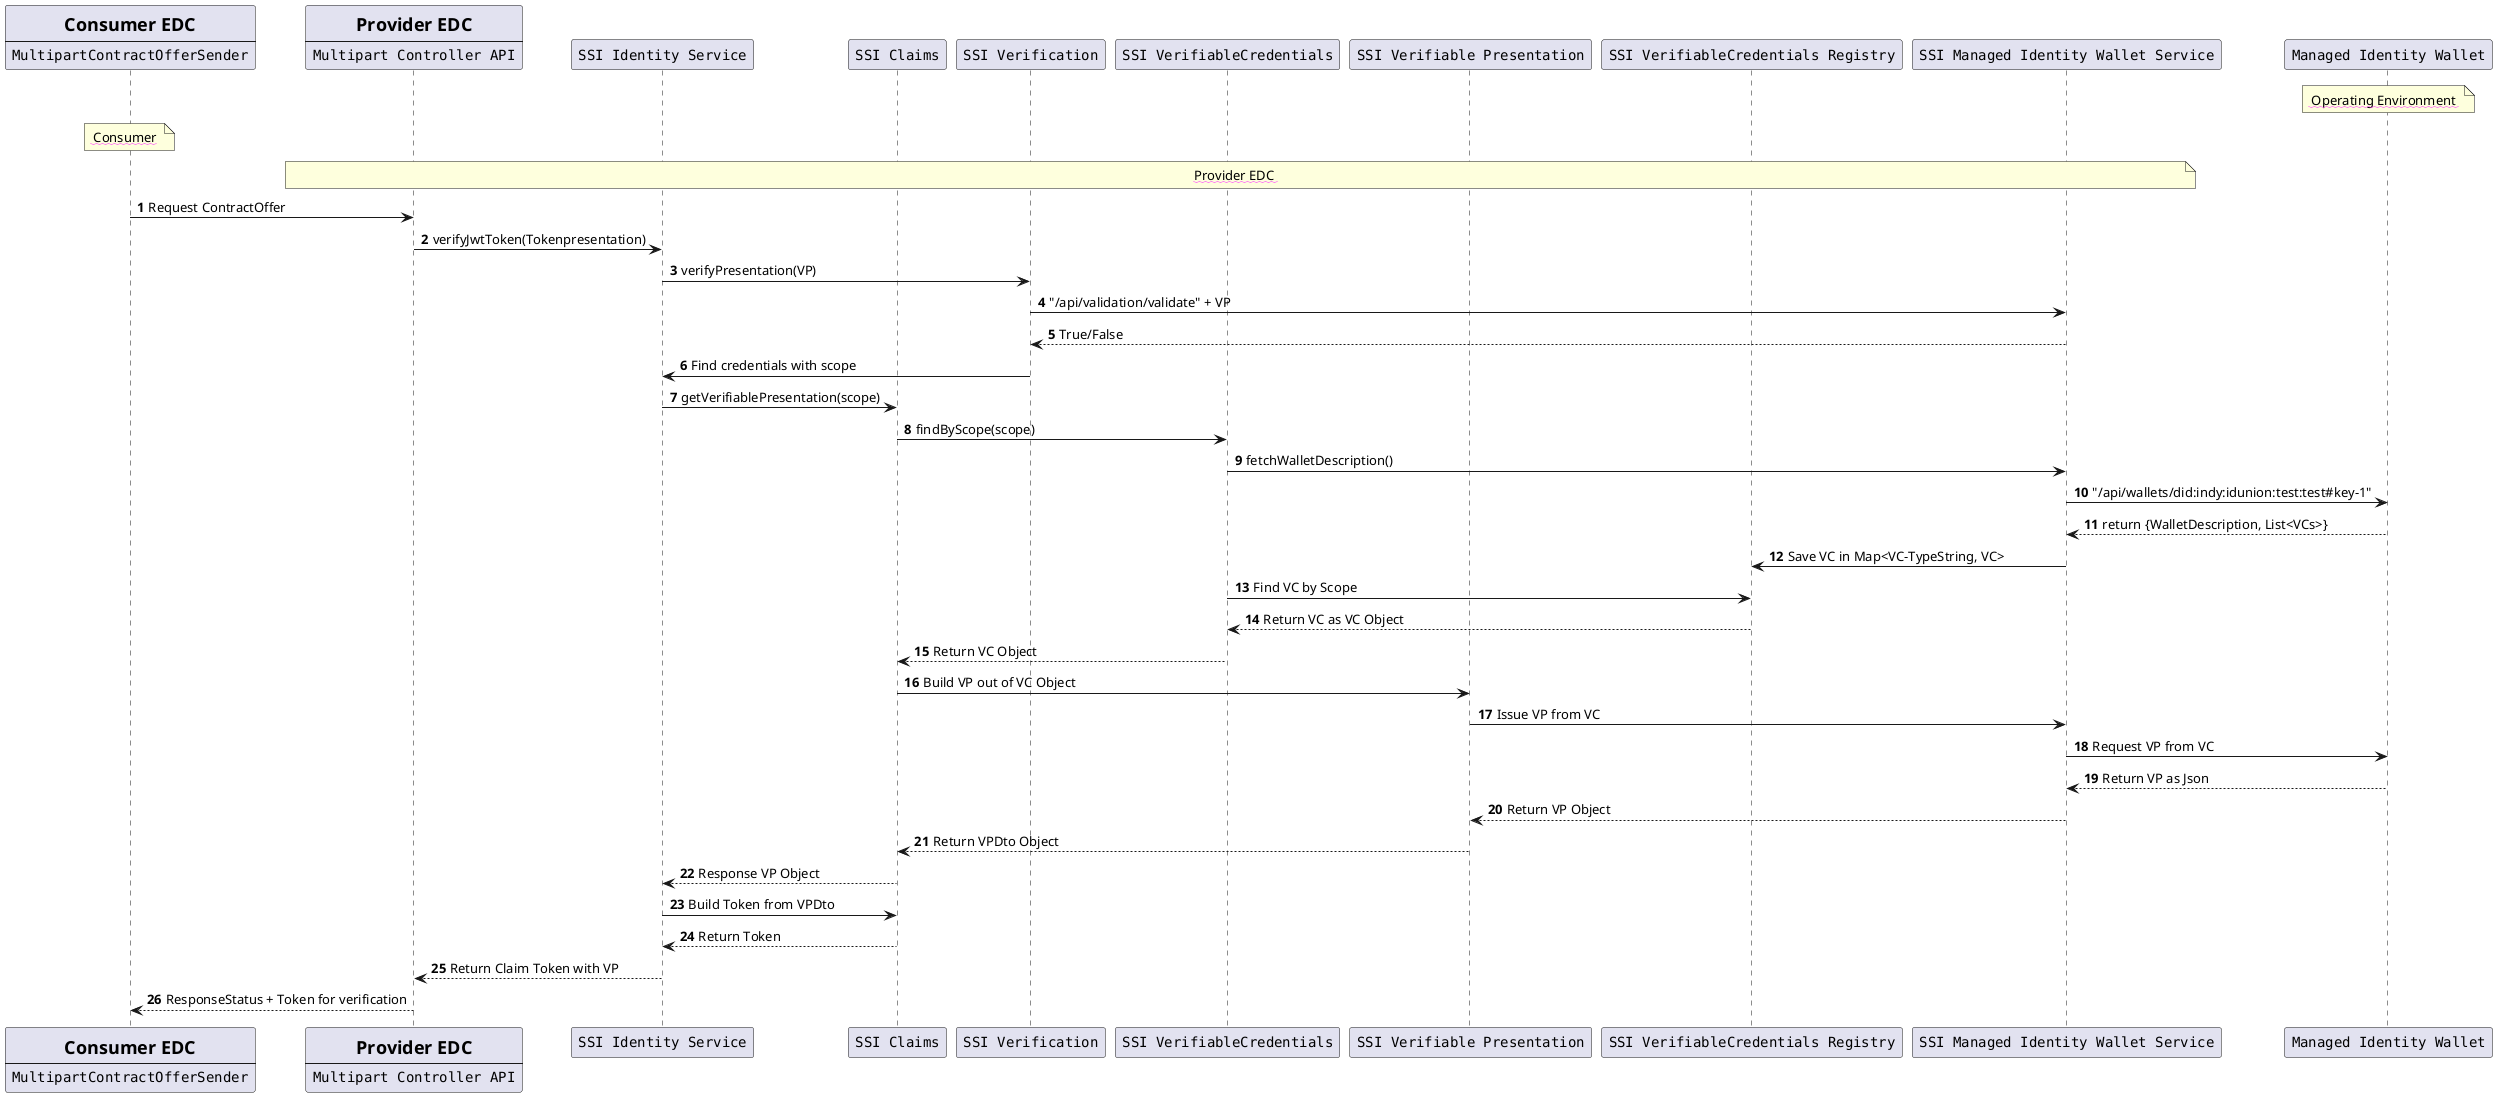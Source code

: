 /*
 * Copyright (c) 2022 ZF Friedrichshafen AG
 *
 * This program and the accompanying materials are made available under the
 * terms of the Apache License, Version 2.0 which is available at
 * https://www.apache.org/licenses/LICENSE-2.0
 *
 * SPDX-License-Identifier: Apache-2.0
 *
 * Contributors:
 *      ZF Friedrichshafen AG - Initial API and Implementation
 */

@startuml component
''Provider Data Transfer puml''
''Shows the overview of how SSI-Extension is verifying a token and obtaining a verifiable credential by scope ''
participant Consumer_EDC_Contract_Offer_Request[
    = Consumer EDC
    ----
    ""MultipartContractOfferSender""
]

participant Multipart_Controller_Provider[
     = Provider EDC
     ----
     ""Multipart Controller API""
]

participant Identity_Service[
     ""SSI Identity Service""
]

participant SSI_Claims[
     ""SSI Claims""
]

participant SSI_Verification[
     ""SSI Verification""
]


participant SSI_VerifiableCredentials[
     ""SSI VerifiableCredentials""
]


participant SSI_Verifiable_Presentation[
     ""SSI Verifiable Presentation""
]

participant SSI_VerifiableCredentials_Registry[
     ""SSI VerifiableCredentials Registry""
]

participant SSI_Wallet_API_Service[
     ""SSI Managed Identity Wallet Service""
]

participant Managed_Identity_Wallet[
     ""Managed Identity Wallet""
]



note over Managed_Identity_Wallet
 <w:#FF33FF> Operating Environment </w>
end note
note over Consumer_EDC_Contract_Offer_Request
 <w:#FF33FF> Consumer </w>
end note
note over Multipart_Controller_Provider, SSI_Wallet_API_Service
 <w:#FF33FF>Provider EDC </w>
end note
autonumber

Consumer_EDC_Contract_Offer_Request -> Multipart_Controller_Provider : Request ContractOffer
Multipart_Controller_Provider -> Identity_Service : verifyJwtToken(Tokenpresentation)
Identity_Service -> SSI_Verification : verifyPresentation(VP)
SSI_Verification -> SSI_Wallet_API_Service:  "/api/validation/validate" + VP
SSI_Wallet_API_Service --> SSI_Verification: True/False
SSI_Verification -> Identity_Service : Find credentials with scope
Identity_Service -> SSI_Claims : getVerifiablePresentation(scope)
SSI_Claims -> SSI_VerifiableCredentials : findByScope(scope)
SSI_VerifiableCredentials -> SSI_Wallet_API_Service: fetchWalletDescription()
SSI_Wallet_API_Service -> Managed_Identity_Wallet : "/api/wallets/did:indy:idunion:test:test#key-1"
Managed_Identity_Wallet --> SSI_Wallet_API_Service : return {WalletDescription, List<VCs>}
SSI_Wallet_API_Service -> SSI_VerifiableCredentials_Registry : Save VC in Map<VC-TypeString, VC>
SSI_VerifiableCredentials -> SSI_VerifiableCredentials_Registry : Find VC by Scope
SSI_VerifiableCredentials_Registry --> SSI_VerifiableCredentials : Return VC as VC Object
SSI_VerifiableCredentials --> SSI_Claims : Return VC Object
SSI_Claims -> SSI_Verifiable_Presentation : Build VP out of VC Object
SSI_Verifiable_Presentation -> SSI_Wallet_API_Service : Issue VP from VC
SSI_Wallet_API_Service -> Managed_Identity_Wallet : Request VP from VC
Managed_Identity_Wallet --> SSI_Wallet_API_Service : Return VP as Json
SSI_Wallet_API_Service --> SSI_Verifiable_Presentation : Return VP Object
SSI_Verifiable_Presentation --> SSI_Claims: Return VPDto Object
SSI_Claims --> Identity_Service: Response VP Object
Identity_Service -> SSI_Claims: Build Token from VPDto
SSI_Claims --> Identity_Service: Return Token
Identity_Service --> Multipart_Controller_Provider : Return Claim Token with VP
Multipart_Controller_Provider --> Consumer_EDC_Contract_Offer_Request : ResponseStatus + Token for verification
@enduml